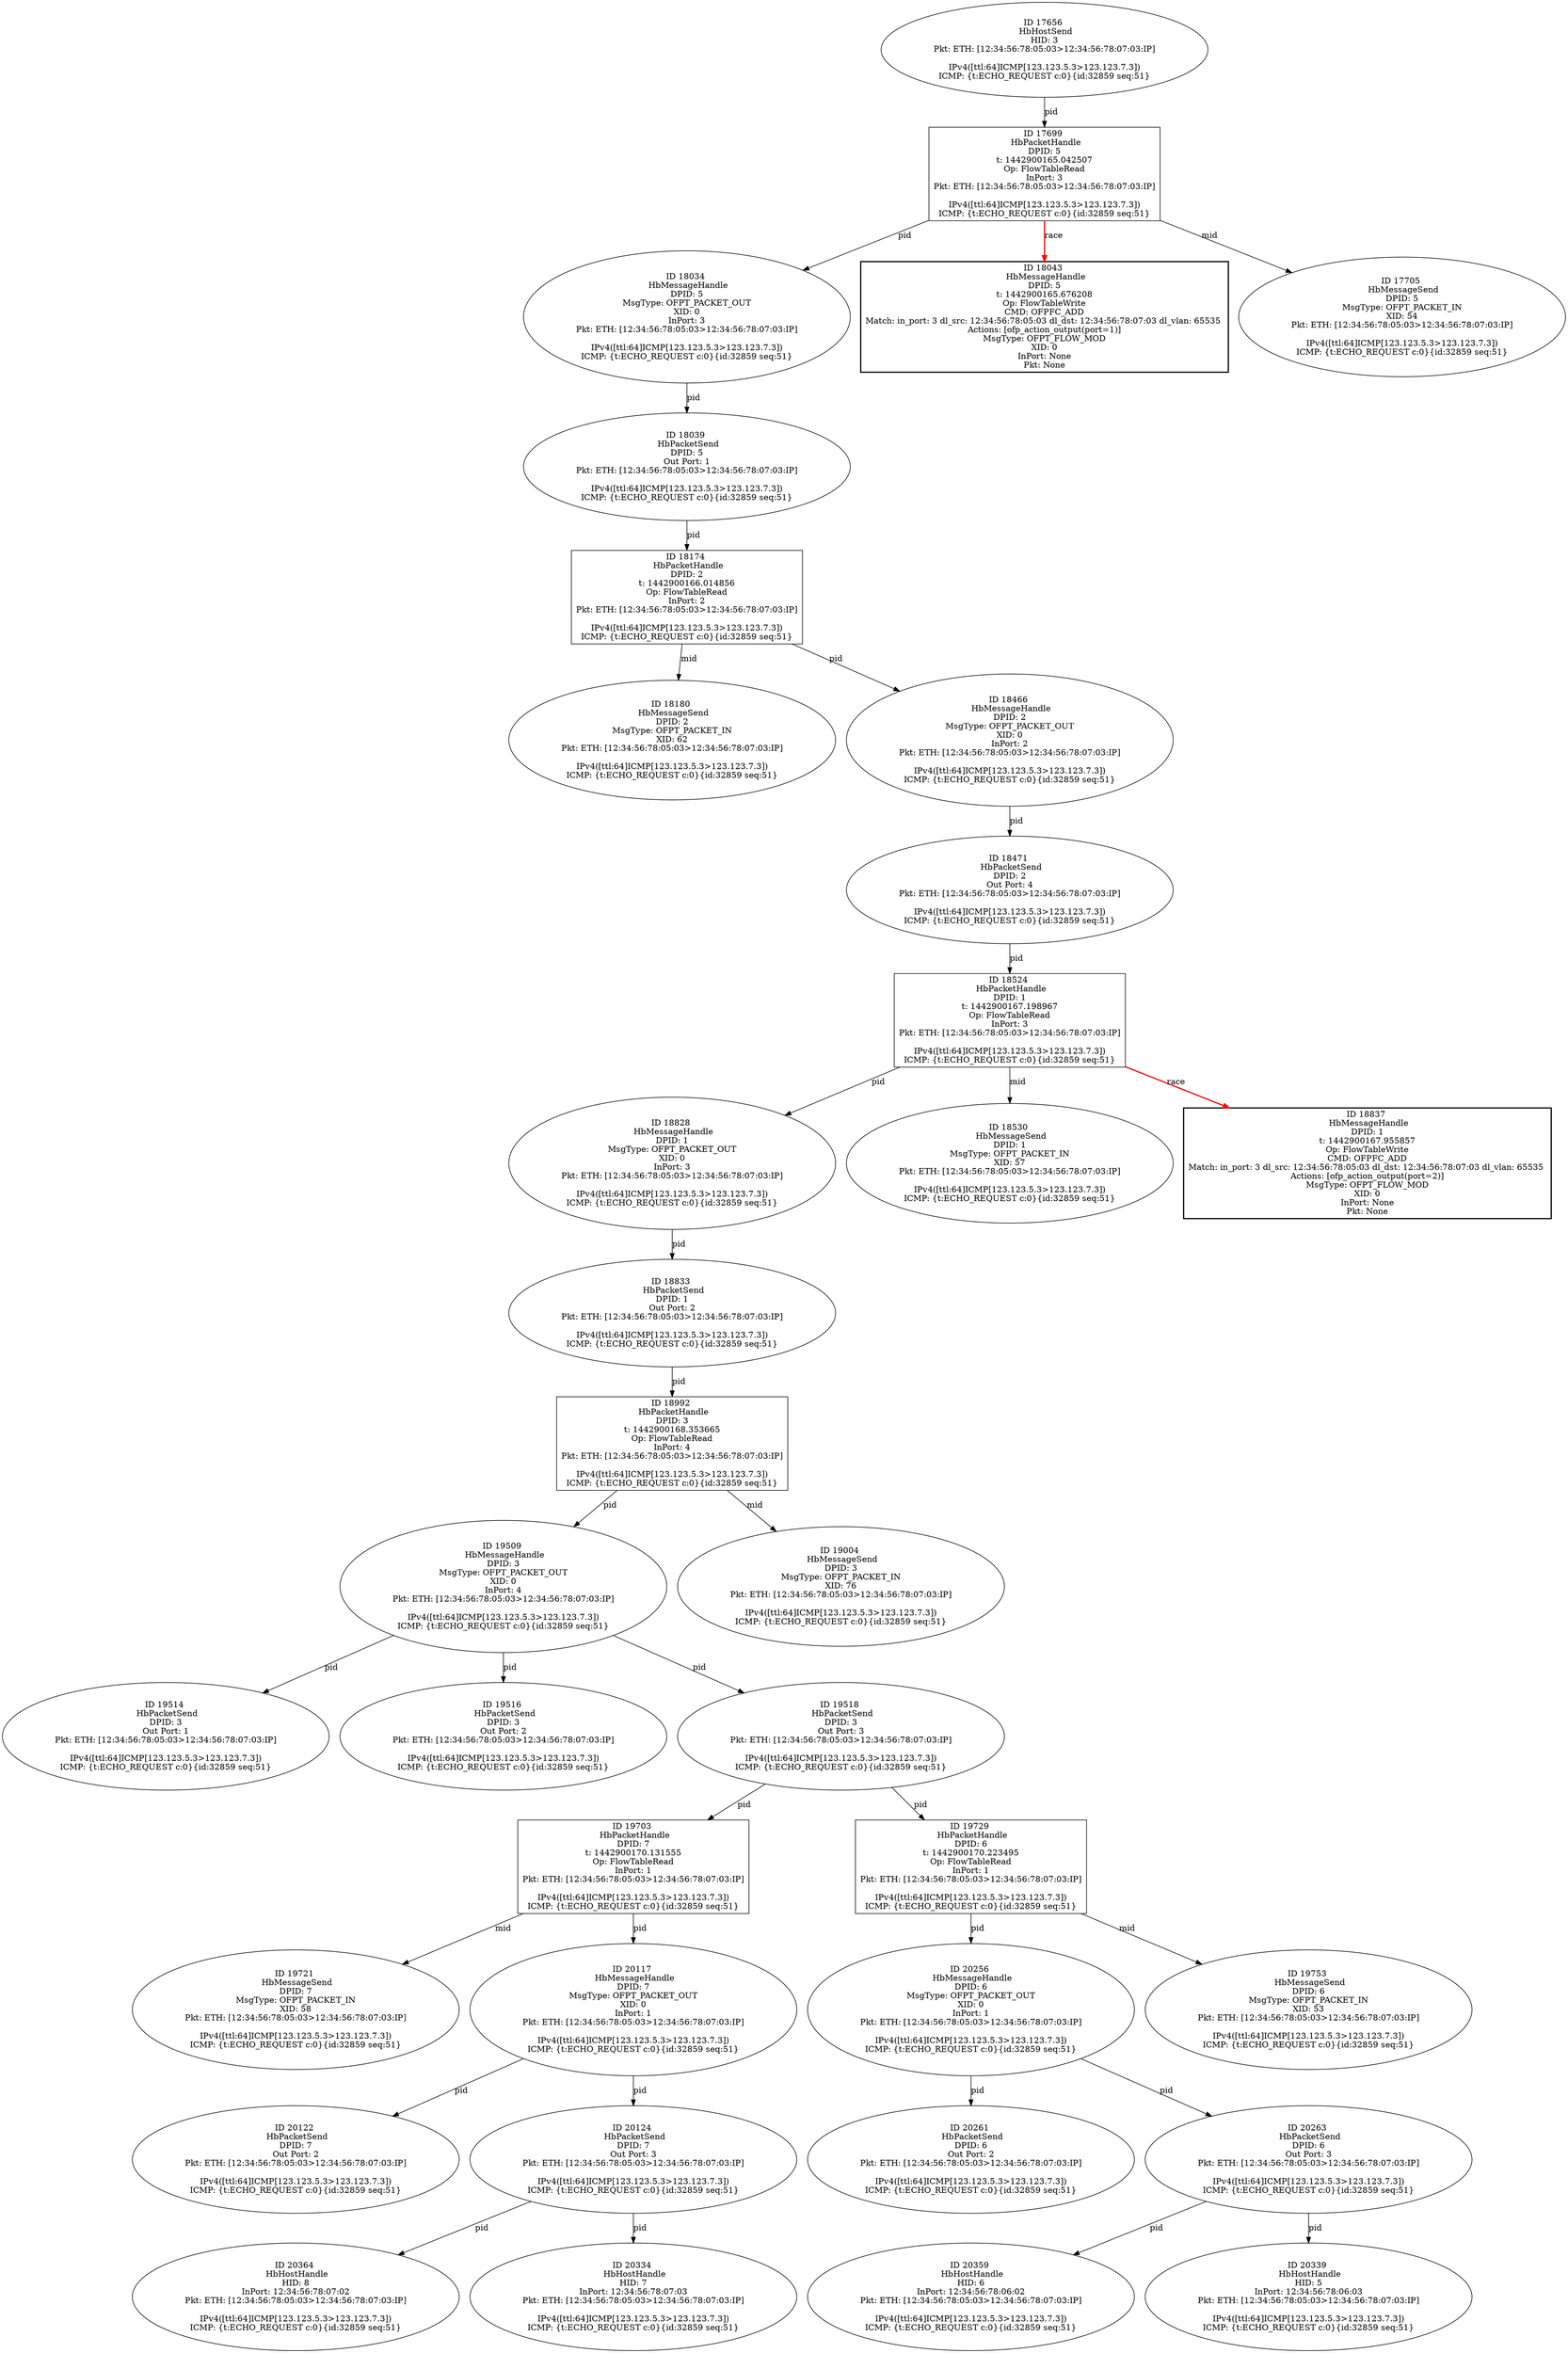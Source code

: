 strict digraph G {
18180 [shape=oval, event=<hb_events.HbMessageSend object at 0x10baf7190>, label="ID 18180 
 HbMessageSend
DPID: 2
MsgType: OFPT_PACKET_IN
XID: 62
Pkt: ETH: [12:34:56:78:05:03>12:34:56:78:07:03:IP]

IPv4([ttl:64]ICMP[123.123.5.3>123.123.7.3])
ICMP: {t:ECHO_REQUEST c:0}{id:32859 seq:51}"];
20359 [shape=oval, event=<hb_events.HbHostHandle object at 0x10c5b9c50>, label="ID 20359 
 HbHostHandle
HID: 6
InPort: 12:34:56:78:06:02
Pkt: ETH: [12:34:56:78:05:03>12:34:56:78:07:03:IP]

IPv4([ttl:64]ICMP[123.123.5.3>123.123.7.3])
ICMP: {t:ECHO_REQUEST c:0}{id:32859 seq:51}"];
19721 [shape=oval, event=<hb_events.HbMessageSend object at 0x10c32e790>, label="ID 19721 
 HbMessageSend
DPID: 7
MsgType: OFPT_PACKET_IN
XID: 58
Pkt: ETH: [12:34:56:78:05:03>12:34:56:78:07:03:IP]

IPv4([ttl:64]ICMP[123.123.5.3>123.123.7.3])
ICMP: {t:ECHO_REQUEST c:0}{id:32859 seq:51}"];
18828 [shape=oval, event=<hb_events.HbMessageHandle object at 0x10be7db10>, label="ID 18828 
 HbMessageHandle
DPID: 1
MsgType: OFPT_PACKET_OUT
XID: 0
InPort: 3
Pkt: ETH: [12:34:56:78:05:03>12:34:56:78:07:03:IP]

IPv4([ttl:64]ICMP[123.123.5.3>123.123.7.3])
ICMP: {t:ECHO_REQUEST c:0}{id:32859 seq:51}"];
18833 [shape=oval, event=<hb_events.HbPacketSend object at 0x10beb0210>, label="ID 18833 
 HbPacketSend
DPID: 1
Out Port: 2
Pkt: ETH: [12:34:56:78:05:03>12:34:56:78:07:03:IP]

IPv4([ttl:64]ICMP[123.123.5.3>123.123.7.3])
ICMP: {t:ECHO_REQUEST c:0}{id:32859 seq:51}"];
20117 [shape=oval, event=<hb_events.HbMessageHandle object at 0x10c4eb3d0>, label="ID 20117 
 HbMessageHandle
DPID: 7
MsgType: OFPT_PACKET_OUT
XID: 0
InPort: 1
Pkt: ETH: [12:34:56:78:05:03>12:34:56:78:07:03:IP]

IPv4([ttl:64]ICMP[123.123.5.3>123.123.7.3])
ICMP: {t:ECHO_REQUEST c:0}{id:32859 seq:51}"];
20122 [shape=oval, event=<hb_events.HbPacketSend object at 0x10c4e3f10>, label="ID 20122 
 HbPacketSend
DPID: 7
Out Port: 2
Pkt: ETH: [12:34:56:78:05:03>12:34:56:78:07:03:IP]

IPv4([ttl:64]ICMP[123.123.5.3>123.123.7.3])
ICMP: {t:ECHO_REQUEST c:0}{id:32859 seq:51}"];
20124 [shape=oval, event=<hb_events.HbPacketSend object at 0x10c4f11d0>, label="ID 20124 
 HbPacketSend
DPID: 7
Out Port: 3
Pkt: ETH: [12:34:56:78:05:03>12:34:56:78:07:03:IP]

IPv4([ttl:64]ICMP[123.123.5.3>123.123.7.3])
ICMP: {t:ECHO_REQUEST c:0}{id:32859 seq:51}"];
20256 [shape=oval, event=<hb_events.HbMessageHandle object at 0x10c580a10>, label="ID 20256 
 HbMessageHandle
DPID: 6
MsgType: OFPT_PACKET_OUT
XID: 0
InPort: 1
Pkt: ETH: [12:34:56:78:05:03>12:34:56:78:07:03:IP]

IPv4([ttl:64]ICMP[123.123.5.3>123.123.7.3])
ICMP: {t:ECHO_REQUEST c:0}{id:32859 seq:51}"];
18466 [shape=oval, event=<hb_events.HbMessageHandle object at 0x10bc3a410>, label="ID 18466 
 HbMessageHandle
DPID: 2
MsgType: OFPT_PACKET_OUT
XID: 0
InPort: 2
Pkt: ETH: [12:34:56:78:05:03>12:34:56:78:07:03:IP]

IPv4([ttl:64]ICMP[123.123.5.3>123.123.7.3])
ICMP: {t:ECHO_REQUEST c:0}{id:32859 seq:51}"];
17699 [shape=box, event=<hb_events.HbPacketHandle object at 0x10b883750>, label="ID 17699 
 HbPacketHandle
DPID: 5
t: 1442900165.042507
Op: FlowTableRead
InPort: 3
Pkt: ETH: [12:34:56:78:05:03>12:34:56:78:07:03:IP]

IPv4([ttl:64]ICMP[123.123.5.3>123.123.7.3])
ICMP: {t:ECHO_REQUEST c:0}{id:32859 seq:51}"];
20261 [shape=oval, event=<hb_events.HbPacketSend object at 0x10c55fc10>, label="ID 20261 
 HbPacketSend
DPID: 6
Out Port: 2
Pkt: ETH: [12:34:56:78:05:03>12:34:56:78:07:03:IP]

IPv4([ttl:64]ICMP[123.123.5.3>123.123.7.3])
ICMP: {t:ECHO_REQUEST c:0}{id:32859 seq:51}"];
18471 [shape=oval, event=<hb_events.HbPacketSend object at 0x10bc3add0>, label="ID 18471 
 HbPacketSend
DPID: 2
Out Port: 4
Pkt: ETH: [12:34:56:78:05:03>12:34:56:78:07:03:IP]

IPv4([ttl:64]ICMP[123.123.5.3>123.123.7.3])
ICMP: {t:ECHO_REQUEST c:0}{id:32859 seq:51}"];
19753 [shape=oval, event=<hb_events.HbMessageSend object at 0x10c3b5a10>, label="ID 19753 
 HbMessageSend
DPID: 6
MsgType: OFPT_PACKET_IN
XID: 53
Pkt: ETH: [12:34:56:78:05:03>12:34:56:78:07:03:IP]

IPv4([ttl:64]ICMP[123.123.5.3>123.123.7.3])
ICMP: {t:ECHO_REQUEST c:0}{id:32859 seq:51}"];
18992 [shape=box, event=<hb_events.HbPacketHandle object at 0x10bf59710>, label="ID 18992 
 HbPacketHandle
DPID: 3
t: 1442900168.353665
Op: FlowTableRead
InPort: 4
Pkt: ETH: [12:34:56:78:05:03>12:34:56:78:07:03:IP]

IPv4([ttl:64]ICMP[123.123.5.3>123.123.7.3])
ICMP: {t:ECHO_REQUEST c:0}{id:32859 seq:51}"];
19509 [shape=oval, event=<hb_events.HbMessageHandle object at 0x10c241cd0>, label="ID 19509 
 HbMessageHandle
DPID: 3
MsgType: OFPT_PACKET_OUT
XID: 0
InPort: 4
Pkt: ETH: [12:34:56:78:05:03>12:34:56:78:07:03:IP]

IPv4([ttl:64]ICMP[123.123.5.3>123.123.7.3])
ICMP: {t:ECHO_REQUEST c:0}{id:32859 seq:51}"];
19514 [shape=oval, event=<hb_events.HbPacketSend object at 0x10c241d10>, label="ID 19514 
 HbPacketSend
DPID: 3
Out Port: 1
Pkt: ETH: [12:34:56:78:05:03>12:34:56:78:07:03:IP]

IPv4([ttl:64]ICMP[123.123.5.3>123.123.7.3])
ICMP: {t:ECHO_REQUEST c:0}{id:32859 seq:51}"];
19516 [shape=oval, event=<hb_events.HbPacketSend object at 0x10c263150>, label="ID 19516 
 HbPacketSend
DPID: 3
Out Port: 2
Pkt: ETH: [12:34:56:78:05:03>12:34:56:78:07:03:IP]

IPv4([ttl:64]ICMP[123.123.5.3>123.123.7.3])
ICMP: {t:ECHO_REQUEST c:0}{id:32859 seq:51}"];
19518 [shape=oval, event=<hb_events.HbPacketSend object at 0x10c263550>, label="ID 19518 
 HbPacketSend
DPID: 3
Out Port: 3
Pkt: ETH: [12:34:56:78:05:03>12:34:56:78:07:03:IP]

IPv4([ttl:64]ICMP[123.123.5.3>123.123.7.3])
ICMP: {t:ECHO_REQUEST c:0}{id:32859 seq:51}"];
20364 [shape=oval, event=<hb_events.HbHostHandle object at 0x10c5bd110>, label="ID 20364 
 HbHostHandle
HID: 8
InPort: 12:34:56:78:07:02
Pkt: ETH: [12:34:56:78:05:03>12:34:56:78:07:03:IP]

IPv4([ttl:64]ICMP[123.123.5.3>123.123.7.3])
ICMP: {t:ECHO_REQUEST c:0}{id:32859 seq:51}"];
19703 [shape=box, event=<hb_events.HbPacketHandle object at 0x10c347f90>, label="ID 19703 
 HbPacketHandle
DPID: 7
t: 1442900170.131555
Op: FlowTableRead
InPort: 1
Pkt: ETH: [12:34:56:78:05:03>12:34:56:78:07:03:IP]

IPv4([ttl:64]ICMP[123.123.5.3>123.123.7.3])
ICMP: {t:ECHO_REQUEST c:0}{id:32859 seq:51}"];
18524 [shape=box, event=<hb_events.HbPacketHandle object at 0x10bce2d50>, label="ID 18524 
 HbPacketHandle
DPID: 1
t: 1442900167.198967
Op: FlowTableRead
InPort: 3
Pkt: ETH: [12:34:56:78:05:03>12:34:56:78:07:03:IP]

IPv4([ttl:64]ICMP[123.123.5.3>123.123.7.3])
ICMP: {t:ECHO_REQUEST c:0}{id:32859 seq:51}"];
18530 [shape=oval, event=<hb_events.HbMessageSend object at 0x10bcb59d0>, label="ID 18530 
 HbMessageSend
DPID: 1
MsgType: OFPT_PACKET_IN
XID: 57
Pkt: ETH: [12:34:56:78:05:03>12:34:56:78:07:03:IP]

IPv4([ttl:64]ICMP[123.123.5.3>123.123.7.3])
ICMP: {t:ECHO_REQUEST c:0}{id:32859 seq:51}"];
19729 [shape=box, event=<hb_events.HbPacketHandle object at 0x10c3b5350>, label="ID 19729 
 HbPacketHandle
DPID: 6
t: 1442900170.223495
Op: FlowTableRead
InPort: 1
Pkt: ETH: [12:34:56:78:05:03>12:34:56:78:07:03:IP]

IPv4([ttl:64]ICMP[123.123.5.3>123.123.7.3])
ICMP: {t:ECHO_REQUEST c:0}{id:32859 seq:51}"];
19004 [shape=oval, event=<hb_events.HbMessageSend object at 0x10bf59a50>, label="ID 19004 
 HbMessageSend
DPID: 3
MsgType: OFPT_PACKET_IN
XID: 76
Pkt: ETH: [12:34:56:78:05:03>12:34:56:78:07:03:IP]

IPv4([ttl:64]ICMP[123.123.5.3>123.123.7.3])
ICMP: {t:ECHO_REQUEST c:0}{id:32859 seq:51}"];
20263 [shape=oval, event=<hb_events.HbPacketSend object at 0x10c586f10>, label="ID 20263 
 HbPacketSend
DPID: 6
Out Port: 3
Pkt: ETH: [12:34:56:78:05:03>12:34:56:78:07:03:IP]

IPv4([ttl:64]ICMP[123.123.5.3>123.123.7.3])
ICMP: {t:ECHO_REQUEST c:0}{id:32859 seq:51}"];
20334 [shape=oval, event=<hb_events.HbHostHandle object at 0x10c599f10>, label="ID 20334 
 HbHostHandle
HID: 7
InPort: 12:34:56:78:07:03
Pkt: ETH: [12:34:56:78:05:03>12:34:56:78:07:03:IP]

IPv4([ttl:64]ICMP[123.123.5.3>123.123.7.3])
ICMP: {t:ECHO_REQUEST c:0}{id:32859 seq:51}"];
18034 [shape=oval, event=<hb_events.HbMessageHandle object at 0x10ba43c90>, label="ID 18034 
 HbMessageHandle
DPID: 5
MsgType: OFPT_PACKET_OUT
XID: 0
InPort: 3
Pkt: ETH: [12:34:56:78:05:03>12:34:56:78:07:03:IP]

IPv4([ttl:64]ICMP[123.123.5.3>123.123.7.3])
ICMP: {t:ECHO_REQUEST c:0}{id:32859 seq:51}"];
20339 [shape=oval, event=<hb_events.HbHostHandle object at 0x10c5a6690>, label="ID 20339 
 HbHostHandle
HID: 5
InPort: 12:34:56:78:06:03
Pkt: ETH: [12:34:56:78:05:03>12:34:56:78:07:03:IP]

IPv4([ttl:64]ICMP[123.123.5.3>123.123.7.3])
ICMP: {t:ECHO_REQUEST c:0}{id:32859 seq:51}"];
18039 [shape=oval, event=<hb_events.HbPacketSend object at 0x10ba48090>, label="ID 18039 
 HbPacketSend
DPID: 5
Out Port: 1
Pkt: ETH: [12:34:56:78:05:03>12:34:56:78:07:03:IP]

IPv4([ttl:64]ICMP[123.123.5.3>123.123.7.3])
ICMP: {t:ECHO_REQUEST c:0}{id:32859 seq:51}"];
17656 [shape=oval, event=<hb_events.HbHostSend object at 0x10b849810>, label="ID 17656 
 HbHostSend
HID: 3
Pkt: ETH: [12:34:56:78:05:03>12:34:56:78:07:03:IP]

IPv4([ttl:64]ICMP[123.123.5.3>123.123.7.3])
ICMP: {t:ECHO_REQUEST c:0}{id:32859 seq:51}"];
18043 [shape=box, style=bold, event=<hb_events.HbMessageHandle object at 0x10ba2c2d0>, label="ID 18043 
 HbMessageHandle
DPID: 5
t: 1442900165.676208
Op: FlowTableWrite
CMD: OFPFC_ADD
Match: in_port: 3 dl_src: 12:34:56:78:05:03 dl_dst: 12:34:56:78:07:03 dl_vlan: 65535 
Actions: [ofp_action_output(port=1)]
MsgType: OFPT_FLOW_MOD
XID: 0
InPort: None
Pkt: None"];
17705 [shape=oval, event=<hb_events.HbMessageSend object at 0x10b890750>, label="ID 17705 
 HbMessageSend
DPID: 5
MsgType: OFPT_PACKET_IN
XID: 54
Pkt: ETH: [12:34:56:78:05:03>12:34:56:78:07:03:IP]

IPv4([ttl:64]ICMP[123.123.5.3>123.123.7.3])
ICMP: {t:ECHO_REQUEST c:0}{id:32859 seq:51}"];
18174 [shape=box, event=<hb_events.HbPacketHandle object at 0x10bae4d50>, label="ID 18174 
 HbPacketHandle
DPID: 2
t: 1442900166.014856
Op: FlowTableRead
InPort: 2
Pkt: ETH: [12:34:56:78:05:03>12:34:56:78:07:03:IP]

IPv4([ttl:64]ICMP[123.123.5.3>123.123.7.3])
ICMP: {t:ECHO_REQUEST c:0}{id:32859 seq:51}"];
18837 [shape=box, style=bold, event=<hb_events.HbMessageHandle object at 0x10bef19d0>, label="ID 18837 
 HbMessageHandle
DPID: 1
t: 1442900167.955857
Op: FlowTableWrite
CMD: OFPFC_ADD
Match: in_port: 3 dl_src: 12:34:56:78:05:03 dl_dst: 12:34:56:78:07:03 dl_vlan: 65535 
Actions: [ofp_action_output(port=2)]
MsgType: OFPT_FLOW_MOD
XID: 0
InPort: None
Pkt: None"];
18833 -> 18992  [rel=pid, label=pid];
20117 -> 20122  [rel=pid, label=pid];
20117 -> 20124  [rel=pid, label=pid];
20124 -> 20364  [rel=pid, label=pid];
20124 -> 20334  [rel=pid, label=pid];
20256 -> 20261  [rel=pid, label=pid];
20256 -> 20263  [rel=pid, label=pid];
18466 -> 18471  [rel=pid, label=pid];
17699 -> 17705  [rel=mid, label=mid];
17699 -> 18034  [rel=pid, label=pid];
17699 -> 18043  [harmful=True, color=red, style=bold, rel=race, label=race];
18471 -> 18524  [rel=pid, label=pid];
18992 -> 19004  [rel=mid, label=mid];
18992 -> 19509  [rel=pid, label=pid];
19509 -> 19514  [rel=pid, label=pid];
19509 -> 19516  [rel=pid, label=pid];
19509 -> 19518  [rel=pid, label=pid];
19518 -> 19729  [rel=pid, label=pid];
19518 -> 19703  [rel=pid, label=pid];
18828 -> 18833  [rel=pid, label=pid];
18039 -> 18174  [rel=pid, label=pid];
18524 -> 18530  [rel=mid, label=mid];
18524 -> 18828  [rel=pid, label=pid];
18524 -> 18837  [harmful=True, color=red, style=bold, rel=race, label=race];
19729 -> 20256  [rel=pid, label=pid];
19729 -> 19753  [rel=mid, label=mid];
20263 -> 20339  [rel=pid, label=pid];
20263 -> 20359  [rel=pid, label=pid];
18034 -> 18039  [rel=pid, label=pid];
19703 -> 19721  [rel=mid, label=mid];
19703 -> 20117  [rel=pid, label=pid];
17656 -> 17699  [rel=pid, label=pid];
18174 -> 18466  [rel=pid, label=pid];
18174 -> 18180  [rel=mid, label=mid];
}
